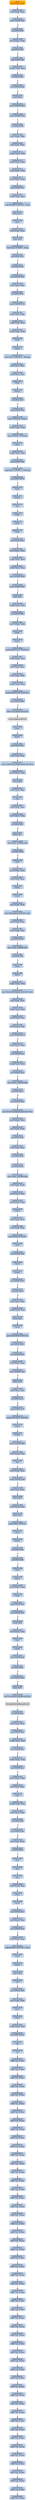 digraph G {
node[shape=rectangle,style=filled,fillcolor=lightsteelblue,color=lightsteelblue]
bgcolor="transparent"
a0x004124f0movl_ecx_ecx[label="start\nmovl %ecx, %ecx",fillcolor="orange",color="lightgrey"];
a0x004124f2movl_edx_edx[label="0x004124f2\nmovl %edx, %edx"];
a0x004124f4jecxz_0x004124f6[label="0x004124f4\njecxz 0x004124f6"];
a0x004124f6jp_0x004124f8[label="0x004124f6\njp 0x004124f8"];
a0x004124f8leal_ebp__ebp[label="0x004124f8\nleal (%ebp), %ebp"];
a0x004124fbjg_0x004124fd[label="0x004124fb\njg 0x004124fd"];
a0x004124fdjmp_0x004124ff[label="0x004124fd\njmp 0x004124ff"];
a0x004124ffxchgl_ebp_ebp[label="0x004124ff\nxchgl %ebp, %ebp"];
a0x00412501je_0x00412503[label="0x00412501\nje 0x00412503"];
a0x00412503jcxz_0x00412506[label="0x00412503\njcxz 0x00412506"];
a0x00412506pushl_ebp[label="0x00412506\npushl %ebp"];
a0x00412507jecxz_0x00412509[label="0x00412507\njecxz 0x00412509"];
a0x00412509jecxz_0x0041250b[label="0x00412509\njecxz 0x0041250b"];
a0x0041250bje_0x0041250d[label="0x0041250b\nje 0x0041250d"];
a0x0041250dmovl_esp_ebp[label="0x0041250d\nmovl %esp, %ebp"];
a0x0041250fmovl_eax_eax[label="0x0041250f\nmovl %eax, %eax"];
a0x00412511xchgl_ebp_ebp[label="0x00412511\nxchgl %ebp, %ebp"];
a0x00412513xchgl_edx_edx[label="0x00412513\nxchgl %edx, %edx"];
a0x00412515xchgl_edx_edx[label="0x00412515\nxchgl %edx, %edx"];
a0x00412517leal_ebp__ebp[label="0x00412517\nleal (%ebp), %ebp"];
a0x0041251ajmp_0x0041251c[label="0x0041251a\njmp 0x0041251c"];
a0x0041251cxchgl_esp_esp[label="0x0041251c\nxchgl %esp, %esp"];
a0x0041251esubl_0x200UINT32_esp[label="0x0041251e\nsubl $0x200<UINT32>, %esp"];
a0x00412524ffree_st1[label="0x00412524\nffree %st1"];
a0x00412526fnop_[label="0x00412526\nfnop "];
a0x00412528leal_esp__esp[label="0x00412528\nleal (%esp), %esp"];
a0x0041252bffree_st0[label="0x0041252b\nffree %st0"];
a0x0041252dsubl_0xcUINT8_esp[label="0x0041252d\nsubl $0xc<UINT8>, %esp"];
a0x00412530jp_0x00412532[label="0x00412530\njp 0x00412532"];
a0x00412532jg_0x00412534[label="0x00412532\njg 0x00412534"];
a0x00412534jmp_0x00412536[label="0x00412534\njmp 0x00412536"];
a0x00412536movl_eax_eax[label="0x00412536\nmovl %eax, %eax"];
a0x00412538jp_0x0041253a[label="0x00412538\njp 0x0041253a"];
a0x0041253ajecxz_0x0041253c[label="0x0041253a\njecxz 0x0041253c"];
a0x0041253cmovl_edx_edx[label="0x0041253c\nmovl %edx, %edx"];
a0x0041253exchgl_esp_esp[label="0x0041253e\nxchgl %esp, %esp"];
a0x00412540xchgl_ebp_ebp[label="0x00412540\nxchgl %ebp, %ebp"];
a0x00412542fwait_[label="0x00412542\nfwait "];
a0x00412543fninit_[label="0x00412543\nfninit "];
a0x00412545movl_0x1UINT32__8esp_[label="0x00412545\nmovl $0x1<UINT32>, -8(%esp)"];
a0x0041254dmovl_ecx_ecx[label="0x0041254d\nmovl %ecx, %ecx"];
a0x0041254fmovl_ecx_ecx[label="0x0041254f\nmovl %ecx, %ecx"];
a0x00412551fwait_[label="0x00412551\nfwait "];
a0x00412552fnclex_[label="0x00412552\nfnclex "];
a0x00412554je_0x00412556[label="0x00412554\nje 0x00412556"];
a0x00412556jmp_0x00412558[label="0x00412556\njmp 0x00412558"];
a0x00412558movq__8esp__mm0[label="0x00412558\nmovq -8(%esp), %mm0"];
a0x0041255dxchgl_ebp_ebp[label="0x0041255d\nxchgl %ebp, %ebp"];
a0x0041255fmovq_mm0__12esp_[label="0x0041255f\nmovq %mm0, -12(%esp)"];
a0x00412564fwait_[label="0x00412564\nfwait "];
a0x00412565xchgl_edx_edx[label="0x00412565\nxchgl %edx, %edx"];
a0x00412567jmp_0x00412569[label="0x00412567\njmp 0x00412569"];
a0x00412569cmpl_0x1UINT8__12esp_[label="0x00412569\ncmpl $0x1<UINT8>, -12(%esp)"];
a0x0041256ejne_0x00412570[label="0x0041256e\njne 0x00412570"];
a0x00412570fwait_[label="0x00412570\nfwait "];
a0x00412571fnclex_[label="0x00412571\nfnclex "];
a0x00412573nop_[label="0x00412573\nnop "];
a0x00412574fwait_[label="0x00412574\nfwait "];
a0x00412575fninit_[label="0x00412575\nfninit "];
a0x00412577fwait_[label="0x00412577\nfwait "];
a0x00412578jne_0x0041298c[label="0x00412578\njne 0x0041298c"];
a0x0041298cleal_ebp__ebp[label="0x0041298c\nleal (%ebp), %ebp"];
a0x0041298fxchgl_edx_edx[label="0x0041298f\nxchgl %edx, %edx"];
a0x00412991xchgl_esp_esp[label="0x00412991\nxchgl %esp, %esp"];
a0x00412993jecxz_0x00412995[label="0x00412993\njecxz 0x00412995"];
a0x00412995jecxz_0x00412997[label="0x00412995\njecxz 0x00412997"];
a0x00412997popl_edi[label="0x00412997\npopl %edi"];
a0x00412998xchgl_edx_edx[label="0x00412998\nxchgl %edx, %edx"];
a0x0041299ajne_0x0041299c[label="0x0041299a\njne 0x0041299c"];
a0x0041299cleal_ebp__ebp[label="0x0041299c\nleal (%ebp), %ebp"];
a0x0041299ffwait_[label="0x0041299f\nfwait "];
a0x004129a0fninit_[label="0x004129a0\nfninit "];
a0x004129a2pushl_0x411cc1UINT32[label="0x004129a2\npushl $0x411cc1<UINT32>"];
a0x004129a7xchgl_esp_esp[label="0x004129a7\nxchgl %esp, %esp"];
a0x004129a9movl_ecx_ecx[label="0x004129a9\nmovl %ecx, %ecx"];
a0x004129abmovl_edx_edx[label="0x004129ab\nmovl %edx, %edx"];
a0x004129adxchgl_esp_esp[label="0x004129ad\nxchgl %esp, %esp"];
a0x004129afpushl_0x40100cUINT32[label="0x004129af\npushl $0x40100c<UINT32>"];
a0x004129b4jne_0x004129b6[label="0x004129b4\njne 0x004129b6"];
a0x004129b6call_lstrcpyA_kernel32_dll[label="0x004129b6\ncall lstrcpyA@kernel32.dll"];
lstrcpyA_kernel32_dll[label="lstrcpyA@kernel32.dll",fillcolor="lightgrey",color="lightgrey"];
a0x004129bcfwait_[label="0x004129bc\nfwait "];
a0x004129bdfnclex_[label="0x004129bd\nfnclex "];
a0x004129bfjne_0x004129c1[label="0x004129bf\njne 0x004129c1"];
a0x004129c1movl_eax_eax[label="0x004129c1\nmovl %eax, %eax"];
a0x004129c3movl_LoadLibraryA_kernel32_dll_eax[label="0x004129c3\nmovl LoadLibraryA@kernel32.dll, %eax"];
a0x004129c8leal_ebp__ebp[label="0x004129c8\nleal (%ebp), %ebp"];
a0x004129cbffree_st0[label="0x004129cb\nffree %st0"];
a0x004129cdmovl_eax_eax[label="0x004129cd\nmovl %eax, %eax"];
a0x004129cfnop_[label="0x004129cf\nnop "];
a0x004129d0movl_ecx_ecx[label="0x004129d0\nmovl %ecx, %ecx"];
a0x004129d2leal_ebp__ebp[label="0x004129d2\nleal (%ebp), %ebp"];
a0x004129d5je_0x004129d7[label="0x004129d5\nje 0x004129d7"];
a0x004129d7ffree_st1[label="0x004129d7\nffree %st1"];
a0x004129d9movl_eax_0x00401000[label="0x004129d9\nmovl %eax, 0x00401000"];
a0x004129deje_0x004129e0[label="0x004129de\nje 0x004129e0"];
a0x004129e0fnop_[label="0x004129e0\nfnop "];
a0x004129e2leal_ebp__ebp[label="0x004129e2\nleal (%ebp), %ebp"];
a0x004129e5movl_ecx_ecx[label="0x004129e5\nmovl %ecx, %ecx"];
a0x004129e7fwait_[label="0x004129e7\nfwait "];
a0x004129e8fninit_[label="0x004129e8\nfninit "];
a0x004129eamovl_edx_edx[label="0x004129ea\nmovl %edx, %edx"];
a0x004129ecmovl_Sleep_kernel32_dll_eax[label="0x004129ec\nmovl Sleep@kernel32.dll, %eax"];
a0x004129f1movl_eax_eax[label="0x004129f1\nmovl %eax, %eax"];
a0x004129f3movl_edx_edx[label="0x004129f3\nmovl %edx, %edx"];
a0x004129f5jmp_0x004129f7[label="0x004129f5\njmp 0x004129f7"];
a0x004129f7movl_eax_0x00401004[label="0x004129f7\nmovl %eax, 0x00401004"];
a0x004129fcje_0x004129fe[label="0x004129fc\nje 0x004129fe"];
a0x004129fefwait_[label="0x004129fe\nfwait "];
a0x004129fffninit_[label="0x004129ff\nfninit "];
a0x00412a01xchgl_ebp_ebp[label="0x00412a01\nxchgl %ebp, %ebp"];
a0x00412a03movl_DeleteFileA_kernel32_dll_eax[label="0x00412a03\nmovl DeleteFileA@kernel32.dll, %eax"];
a0x00412a08movl_ecx_ecx[label="0x00412a08\nmovl %ecx, %ecx"];
a0x00412a0axchgl_esp_esp[label="0x00412a0a\nxchgl %esp, %esp"];
a0x00412a0cleal_esp__esp[label="0x00412a0c\nleal (%esp), %esp"];
a0x00412a0fleal_esp__esp[label="0x00412a0f\nleal (%esp), %esp"];
a0x00412a12jecxz_0x00412a14[label="0x00412a12\njecxz 0x00412a14"];
a0x00412a14leal_esp__esp[label="0x00412a14\nleal (%esp), %esp"];
a0x00412a17jne_0x00412a19[label="0x00412a17\njne 0x00412a19"];
a0x00412a19xchgl_edx_edx[label="0x00412a19\nxchgl %edx, %edx"];
a0x00412a1bjcxz_0x00412a1e[label="0x00412a1b\njcxz 0x00412a1e"];
a0x00412a1emovl_eax_0x00401008[label="0x00412a1e\nmovl %eax, 0x00401008"];
a0x00412a23jg_0x00412a25[label="0x00412a23\njg 0x00412a25"];
a0x00412a25jcxz_0x00412a28[label="0x00412a25\njcxz 0x00412a28"];
a0x00412a28movl_ExitThread_kernel32_dll_eax[label="0x00412a28\nmovl ExitThread@kernel32.dll, %eax"];
a0x00412a2dleal_ebp__ebp[label="0x00412a2d\nleal (%ebp), %ebp"];
a0x00412a30movl_edx_edx[label="0x00412a30\nmovl %edx, %edx"];
a0x00412a32jp_0x00412a34[label="0x00412a32\njp 0x00412a34"];
a0x00412a34movl_eax_eax[label="0x00412a34\nmovl %eax, %eax"];
a0x00412a36jp_0x00412a38[label="0x00412a36\njp 0x00412a38"];
a0x00412a38je_0x00412a3a[label="0x00412a38\nje 0x00412a3a"];
a0x00412a3amovl_eax_0x004014b8[label="0x00412a3a\nmovl %eax, 0x004014b8"];
a0x00412a3fmovl_edx_edx[label="0x00412a3f\nmovl %edx, %edx"];
a0x00412a41leal_eax__eax[label="0x00412a41\nleal (%eax), %eax"];
a0x00412a43leal_esp__esp[label="0x00412a43\nleal (%esp), %esp"];
a0x00412a46fwait_[label="0x00412a46\nfwait "];
a0x00412a47movl_ecx_ecx[label="0x00412a47\nmovl %ecx, %ecx"];
a0x00412a49movl_edx_edx[label="0x00412a49\nmovl %edx, %edx"];
a0x00412a4bpushl_0x40UINT8[label="0x00412a4b\npushl $0x40<UINT8>"];
a0x00412a4dfnop_[label="0x00412a4d\nfnop "];
a0x00412a4fjcxz_0x00412a52[label="0x00412a4f\njcxz 0x00412a52"];
a0x00412a52fwait_[label="0x00412a52\nfwait "];
a0x00412a53fnclex_[label="0x00412a53\nfnclex "];
a0x00412a55jne_0x00412a57[label="0x00412a55\njne 0x00412a57"];
a0x00412a57je_0x00412a59[label="0x00412a57\nje 0x00412a59"];
a0x00412a59movl_eax_eax[label="0x00412a59\nmovl %eax, %eax"];
a0x00412a5bxchgl_esp_esp[label="0x00412a5b\nxchgl %esp, %esp"];
a0x00412a5dffree_st0[label="0x00412a5d\nffree %st0"];
a0x00412a5ffwait_[label="0x00412a5f\nfwait "];
a0x00412a60pushl_0x3000UINT32[label="0x00412a60\npushl $0x3000<UINT32>"];
a0x00412a65jne_0x00412a67[label="0x00412a65\njne 0x00412a67"];
a0x00412a67jmp_0x00412a69[label="0x00412a67\njmp 0x00412a69"];
a0x00412a69leal_esp__esp[label="0x00412a69\nleal (%esp), %esp"];
a0x00412a6cjecxz_0x00412a6e[label="0x00412a6c\njecxz 0x00412a6e"];
a0x00412a6effree_st0[label="0x00412a6e\nffree %st0"];
a0x00412a70movl_ecx_ecx[label="0x00412a70\nmovl %ecx, %ecx"];
a0x00412a72jp_0x00412a74[label="0x00412a72\njp 0x00412a74"];
a0x00412a74jmp_0x00412a76[label="0x00412a74\njmp 0x00412a76"];
a0x00412a76pushl_0x1281fUINT32[label="0x00412a76\npushl $0x1281f<UINT32>"];
a0x00412a7bfwait_[label="0x00412a7b\nfwait "];
a0x00412a7cfnclex_[label="0x00412a7c\nfnclex "];
a0x00412a7ejecxz_0x00412a80[label="0x00412a7e\njecxz 0x00412a80"];
a0x00412a80leal_esp__esp[label="0x00412a80\nleal (%esp), %esp"];
a0x00412a83nop_[label="0x00412a83\nnop "];
a0x00412a84leal_esp__esp[label="0x00412a84\nleal (%esp), %esp"];
a0x00412a87jecxz_0x00412a89[label="0x00412a87\njecxz 0x00412a89"];
a0x00412a89movl_ecx_ecx[label="0x00412a89\nmovl %ecx, %ecx"];
a0x00412a8bffree_st0[label="0x00412a8b\nffree %st0"];
a0x00412a8dleal_eax__eax[label="0x00412a8d\nleal (%eax), %eax"];
a0x00412a8fffree_st1[label="0x00412a8f\nffree %st1"];
a0x00412a91pushl_0x0UINT8[label="0x00412a91\npushl $0x0<UINT8>"];
a0x00412a93fwait_[label="0x00412a93\nfwait "];
a0x00412a94fnclex_[label="0x00412a94\nfnclex "];
a0x00412a96je_0x00412a98[label="0x00412a96\nje 0x00412a98"];
a0x00412a98jp_0x00412a9a[label="0x00412a98\njp 0x00412a9a"];
a0x00412a9afwait_[label="0x00412a9a\nfwait "];
a0x00412a9bfninit_[label="0x00412a9b\nfninit "];
a0x00412a9dleal_ebp__ebp[label="0x00412a9d\nleal (%ebp), %ebp"];
a0x00412aa0fwait_[label="0x00412aa0\nfwait "];
a0x00412aa1jmp_0x00412aa3[label="0x00412aa1\njmp 0x00412aa3"];
a0x00412aa3jcxz_0x00412aa6[label="0x00412aa3\njcxz 0x00412aa6"];
a0x00412aa6pushl_esi[label="0x00412aa6\npushl %esi"];
a0x00412aa7leal_eax__eax[label="0x00412aa7\nleal (%eax), %eax"];
a0x00412aa9fwait_[label="0x00412aa9\nfwait "];
a0x00412aaafninit_[label="0x00412aaa\nfninit "];
a0x00412aacjcxz_0x00412aaf[label="0x00412aac\njcxz 0x00412aaf"];
a0x00412aafjp_0x00412ab1[label="0x00412aaf\njp 0x00412ab1"];
a0x00412ab1jcxz_0x00412ab4[label="0x00412ab1\njcxz 0x00412ab4"];
a0x00412ab4ffree_st0[label="0x00412ab4\nffree %st0"];
a0x00412ab6call_VirtualAllocEx_kernel32_dll[label="0x00412ab6\ncall VirtualAllocEx@kernel32.dll"];
VirtualAllocEx_kernel32_dll[label="VirtualAllocEx@kernel32.dll",fillcolor="lightgrey",color="lightgrey"];
a0x00412abcje_0x00412abe[label="0x00412abc\nje 0x00412abe"];
a0x00412abemovl_ecx_ecx[label="0x00412abe\nmovl %ecx, %ecx"];
a0x00412ac0jmp_0x00412ac2[label="0x00412ac0\njmp 0x00412ac2"];
a0x00412ac2xchgl_ebp_ebp[label="0x00412ac2\nxchgl %ebp, %ebp"];
a0x00412ac4jcxz_0x00412ac7[label="0x00412ac4\njcxz 0x00412ac7"];
a0x00412ac7xchgl_ebp_ebp[label="0x00412ac7\nxchgl %ebp, %ebp"];
a0x00412ac9jcxz_0x00412acc[label="0x00412ac9\njcxz 0x00412acc"];
a0x00412accleal_ebp__ebp[label="0x00412acc\nleal (%ebp), %ebp"];
a0x00412acftestl_eax_eax[label="0x00412acf\ntestl %eax, %eax"];
a0x00412ad1fwait_[label="0x00412ad1\nfwait "];
a0x00412ad2xchgl_ebp_ebp[label="0x00412ad2\nxchgl %ebp, %ebp"];
a0x00412ad4movl_eax_eax[label="0x00412ad4\nmovl %eax, %eax"];
a0x00412ad6je_0x00412ad8[label="0x00412ad6\nje 0x00412ad8"];
a0x00412ad8jne_0x00412ada[label="0x00412ad8\njne 0x00412ada"];
a0x00412adamovl_eax_eax[label="0x00412ada\nmovl %eax, %eax"];
a0x00412adcje_0x00412b07[label="0x00412adc\nje 0x00412b07"];
a0x00412b07fnop_[label="0x00412b07\nfnop "];
a0x00412b09nop_[label="0x00412b09\nnop "];
a0x00412b0anop_[label="0x00412b0a\nnop "];
a0x00412b0bleal_esp__esp[label="0x00412b0b\nleal (%esp), %esp"];
a0x00412b0efwait_[label="0x00412b0e\nfwait "];
a0x00412b0ffninit_[label="0x00412b0f\nfninit "];
a0x00412b11jmp_0x00412b13[label="0x00412b11\njmp 0x00412b13"];
a0x00412b13leal_eax__eax[label="0x00412b13\nleal (%eax), %eax"];
a0x00412b15jcxz_0x00412b18[label="0x00412b15\njcxz 0x00412b18"];
a0x00412b18leal_esp__esp[label="0x00412b18\nleal (%esp), %esp"];
a0x00412b1baddl_0x200UINT32_esp[label="0x00412b1b\naddl $0x200<UINT32>, %esp"];
a0x00412b21fwait_[label="0x00412b21\nfwait "];
a0x00412b22fnclex_[label="0x00412b22\nfnclex "];
a0x00412b24popl_ebp[label="0x00412b24\npopl %ebp"];
a0x00412b25nop_[label="0x00412b25\nnop "];
a0x00412b26jcxz_0x00412b29[label="0x00412b26\njcxz 0x00412b29"];
a0x00412b29movl_edx_edx[label="0x00412b29\nmovl %edx, %edx"];
a0x00412b2bfwait_[label="0x00412b2b\nfwait "];
a0x00412b2cfninit_[label="0x00412b2c\nfninit "];
a0x00412b2exchgl_esp_esp[label="0x00412b2e\nxchgl %esp, %esp"];
a0x00412b30jmp_0x00412b32[label="0x00412b30\njmp 0x00412b32"];
a0x00412b32nop_[label="0x00412b32\nnop "];
a0x00412b33ret[label="0x00412b33\nret"];
a0x00000000addb_al_eax_[label="0x00000000\naddb %al, (%eax)"];
a0x00000002addb_al_eax_[label="0x00000002\naddb %al, (%eax)"];
a0x00000004addb_al_eax_[label="0x00000004\naddb %al, (%eax)"];
a0x00000006addb_al_eax_[label="0x00000006\naddb %al, (%eax)"];
a0x00000008addb_al_eax_[label="0x00000008\naddb %al, (%eax)"];
a0x0000000aaddb_al_eax_[label="0x0000000a\naddb %al, (%eax)"];
a0x0000000caddb_al_eax_[label="0x0000000c\naddb %al, (%eax)"];
a0x0000000eaddb_al_eax_[label="0x0000000e\naddb %al, (%eax)"];
a0x00000010addb_al_eax_[label="0x00000010\naddb %al, (%eax)"];
a0x00000012addb_al_eax_[label="0x00000012\naddb %al, (%eax)"];
a0x00000014addb_al_eax_[label="0x00000014\naddb %al, (%eax)"];
a0x00000016addb_al_eax_[label="0x00000016\naddb %al, (%eax)"];
a0x00000018addb_al_eax_[label="0x00000018\naddb %al, (%eax)"];
a0x0000001aaddb_al_eax_[label="0x0000001a\naddb %al, (%eax)"];
a0x0000001caddb_al_eax_[label="0x0000001c\naddb %al, (%eax)"];
a0x0000001eaddb_al_eax_[label="0x0000001e\naddb %al, (%eax)"];
a0x00000020addb_al_eax_[label="0x00000020\naddb %al, (%eax)"];
a0x00000022addb_al_eax_[label="0x00000022\naddb %al, (%eax)"];
a0x00000024addb_al_eax_[label="0x00000024\naddb %al, (%eax)"];
a0x00000026addb_al_eax_[label="0x00000026\naddb %al, (%eax)"];
a0x00000028addb_al_eax_[label="0x00000028\naddb %al, (%eax)"];
a0x0000002aaddb_al_eax_[label="0x0000002a\naddb %al, (%eax)"];
a0x0000002caddb_al_eax_[label="0x0000002c\naddb %al, (%eax)"];
a0x0000002eaddb_al_eax_[label="0x0000002e\naddb %al, (%eax)"];
a0x00000030addb_al_eax_[label="0x00000030\naddb %al, (%eax)"];
a0x00000032addb_al_eax_[label="0x00000032\naddb %al, (%eax)"];
a0x00000034addb_al_eax_[label="0x00000034\naddb %al, (%eax)"];
a0x00000036addb_al_eax_[label="0x00000036\naddb %al, (%eax)"];
a0x00000038addb_al_eax_[label="0x00000038\naddb %al, (%eax)"];
a0x0000003aaddb_al_eax_[label="0x0000003a\naddb %al, (%eax)"];
a0x0000003caddb_al_eax_[label="0x0000003c\naddb %al, (%eax)"];
a0x0000003eaddb_al_eax_[label="0x0000003e\naddb %al, (%eax)"];
a0x00000040addb_al_eax_[label="0x00000040\naddb %al, (%eax)"];
a0x00000042addb_al_eax_[label="0x00000042\naddb %al, (%eax)"];
a0x00000044addb_al_eax_[label="0x00000044\naddb %al, (%eax)"];
a0x00000046addb_al_eax_[label="0x00000046\naddb %al, (%eax)"];
a0x00000048addb_al_eax_[label="0x00000048\naddb %al, (%eax)"];
a0x0000004aaddb_al_eax_[label="0x0000004a\naddb %al, (%eax)"];
a0x0000004caddb_al_eax_[label="0x0000004c\naddb %al, (%eax)"];
a0x0000004eaddb_al_eax_[label="0x0000004e\naddb %al, (%eax)"];
a0x00000050addb_al_eax_[label="0x00000050\naddb %al, (%eax)"];
a0x00000052addb_al_eax_[label="0x00000052\naddb %al, (%eax)"];
a0x00000054addb_al_eax_[label="0x00000054\naddb %al, (%eax)"];
a0x00000056addb_al_eax_[label="0x00000056\naddb %al, (%eax)"];
a0x00000058addb_al_eax_[label="0x00000058\naddb %al, (%eax)"];
a0x0000005aaddb_al_eax_[label="0x0000005a\naddb %al, (%eax)"];
a0x0000005caddb_al_eax_[label="0x0000005c\naddb %al, (%eax)"];
a0x0000005eaddb_al_eax_[label="0x0000005e\naddb %al, (%eax)"];
a0x00000060addb_al_eax_[label="0x00000060\naddb %al, (%eax)"];
a0x00000062addb_al_eax_[label="0x00000062\naddb %al, (%eax)"];
a0x00000064addb_al_eax_[label="0x00000064\naddb %al, (%eax)"];
a0x00000066addb_al_eax_[label="0x00000066\naddb %al, (%eax)"];
a0x004124f0movl_ecx_ecx -> a0x004124f2movl_edx_edx [color="#000000"];
a0x004124f2movl_edx_edx -> a0x004124f4jecxz_0x004124f6 [color="#000000"];
a0x004124f4jecxz_0x004124f6 -> a0x004124f6jp_0x004124f8 [color="#000000",label="T"];
a0x004124f6jp_0x004124f8 -> a0x004124f8leal_ebp__ebp [color="#000000",label="T"];
a0x004124f8leal_ebp__ebp -> a0x004124fbjg_0x004124fd [color="#000000"];
a0x004124fbjg_0x004124fd -> a0x004124fdjmp_0x004124ff [color="#000000",label="F"];
a0x004124fdjmp_0x004124ff -> a0x004124ffxchgl_ebp_ebp [color="#000000"];
a0x004124ffxchgl_ebp_ebp -> a0x00412501je_0x00412503 [color="#000000"];
a0x00412501je_0x00412503 -> a0x00412503jcxz_0x00412506 [color="#000000",label="T"];
a0x00412503jcxz_0x00412506 -> a0x00412506pushl_ebp [color="#000000",label="T"];
a0x00412506pushl_ebp -> a0x00412507jecxz_0x00412509 [color="#000000"];
a0x00412507jecxz_0x00412509 -> a0x00412509jecxz_0x0041250b [color="#000000",label="T"];
a0x00412509jecxz_0x0041250b -> a0x0041250bje_0x0041250d [color="#000000",label="T"];
a0x0041250bje_0x0041250d -> a0x0041250dmovl_esp_ebp [color="#000000",label="T"];
a0x0041250dmovl_esp_ebp -> a0x0041250fmovl_eax_eax [color="#000000"];
a0x0041250fmovl_eax_eax -> a0x00412511xchgl_ebp_ebp [color="#000000"];
a0x00412511xchgl_ebp_ebp -> a0x00412513xchgl_edx_edx [color="#000000"];
a0x00412513xchgl_edx_edx -> a0x00412515xchgl_edx_edx [color="#000000"];
a0x00412515xchgl_edx_edx -> a0x00412517leal_ebp__ebp [color="#000000"];
a0x00412517leal_ebp__ebp -> a0x0041251ajmp_0x0041251c [color="#000000"];
a0x0041251ajmp_0x0041251c -> a0x0041251cxchgl_esp_esp [color="#000000"];
a0x0041251cxchgl_esp_esp -> a0x0041251esubl_0x200UINT32_esp [color="#000000"];
a0x0041251esubl_0x200UINT32_esp -> a0x00412524ffree_st1 [color="#000000"];
a0x00412524ffree_st1 -> a0x00412526fnop_ [color="#000000"];
a0x00412526fnop_ -> a0x00412528leal_esp__esp [color="#000000"];
a0x00412528leal_esp__esp -> a0x0041252bffree_st0 [color="#000000"];
a0x0041252bffree_st0 -> a0x0041252dsubl_0xcUINT8_esp [color="#000000"];
a0x0041252dsubl_0xcUINT8_esp -> a0x00412530jp_0x00412532 [color="#000000"];
a0x00412530jp_0x00412532 -> a0x00412532jg_0x00412534 [color="#000000",label="F"];
a0x00412532jg_0x00412534 -> a0x00412534jmp_0x00412536 [color="#000000",label="T"];
a0x00412534jmp_0x00412536 -> a0x00412536movl_eax_eax [color="#000000"];
a0x00412536movl_eax_eax -> a0x00412538jp_0x0041253a [color="#000000"];
a0x00412538jp_0x0041253a -> a0x0041253ajecxz_0x0041253c [color="#000000",label="F"];
a0x0041253ajecxz_0x0041253c -> a0x0041253cmovl_edx_edx [color="#000000",label="T"];
a0x0041253cmovl_edx_edx -> a0x0041253exchgl_esp_esp [color="#000000"];
a0x0041253exchgl_esp_esp -> a0x00412540xchgl_ebp_ebp [color="#000000"];
a0x00412540xchgl_ebp_ebp -> a0x00412542fwait_ [color="#000000"];
a0x00412542fwait_ -> a0x00412543fninit_ [color="#000000"];
a0x00412543fninit_ -> a0x00412545movl_0x1UINT32__8esp_ [color="#000000"];
a0x00412545movl_0x1UINT32__8esp_ -> a0x0041254dmovl_ecx_ecx [color="#000000"];
a0x0041254dmovl_ecx_ecx -> a0x0041254fmovl_ecx_ecx [color="#000000"];
a0x0041254fmovl_ecx_ecx -> a0x00412551fwait_ [color="#000000"];
a0x00412551fwait_ -> a0x00412552fnclex_ [color="#000000"];
a0x00412552fnclex_ -> a0x00412554je_0x00412556 [color="#000000"];
a0x00412554je_0x00412556 -> a0x00412556jmp_0x00412558 [color="#000000",label="F"];
a0x00412556jmp_0x00412558 -> a0x00412558movq__8esp__mm0 [color="#000000"];
a0x00412558movq__8esp__mm0 -> a0x0041255dxchgl_ebp_ebp [color="#000000"];
a0x0041255dxchgl_ebp_ebp -> a0x0041255fmovq_mm0__12esp_ [color="#000000"];
a0x0041255fmovq_mm0__12esp_ -> a0x00412564fwait_ [color="#000000"];
a0x00412564fwait_ -> a0x00412565xchgl_edx_edx [color="#000000"];
a0x00412565xchgl_edx_edx -> a0x00412567jmp_0x00412569 [color="#000000"];
a0x00412567jmp_0x00412569 -> a0x00412569cmpl_0x1UINT8__12esp_ [color="#000000"];
a0x00412569cmpl_0x1UINT8__12esp_ -> a0x0041256ejne_0x00412570 [color="#000000"];
a0x0041256ejne_0x00412570 -> a0x00412570fwait_ [color="#000000",label="T"];
a0x00412570fwait_ -> a0x00412571fnclex_ [color="#000000"];
a0x00412571fnclex_ -> a0x00412573nop_ [color="#000000"];
a0x00412573nop_ -> a0x00412574fwait_ [color="#000000"];
a0x00412574fwait_ -> a0x00412575fninit_ [color="#000000"];
a0x00412575fninit_ -> a0x00412577fwait_ [color="#000000"];
a0x00412577fwait_ -> a0x00412578jne_0x0041298c [color="#000000"];
a0x00412578jne_0x0041298c -> a0x0041298cleal_ebp__ebp [color="#000000",label="T"];
a0x0041298cleal_ebp__ebp -> a0x0041298fxchgl_edx_edx [color="#000000"];
a0x0041298fxchgl_edx_edx -> a0x00412991xchgl_esp_esp [color="#000000"];
a0x00412991xchgl_esp_esp -> a0x00412993jecxz_0x00412995 [color="#000000"];
a0x00412993jecxz_0x00412995 -> a0x00412995jecxz_0x00412997 [color="#000000",label="T"];
a0x00412995jecxz_0x00412997 -> a0x00412997popl_edi [color="#000000",label="T"];
a0x00412997popl_edi -> a0x00412998xchgl_edx_edx [color="#000000"];
a0x00412998xchgl_edx_edx -> a0x0041299ajne_0x0041299c [color="#000000"];
a0x0041299ajne_0x0041299c -> a0x0041299cleal_ebp__ebp [color="#000000",label="T"];
a0x0041299cleal_ebp__ebp -> a0x0041299ffwait_ [color="#000000"];
a0x0041299ffwait_ -> a0x004129a0fninit_ [color="#000000"];
a0x004129a0fninit_ -> a0x004129a2pushl_0x411cc1UINT32 [color="#000000"];
a0x004129a2pushl_0x411cc1UINT32 -> a0x004129a7xchgl_esp_esp [color="#000000"];
a0x004129a7xchgl_esp_esp -> a0x004129a9movl_ecx_ecx [color="#000000"];
a0x004129a9movl_ecx_ecx -> a0x004129abmovl_edx_edx [color="#000000"];
a0x004129abmovl_edx_edx -> a0x004129adxchgl_esp_esp [color="#000000"];
a0x004129adxchgl_esp_esp -> a0x004129afpushl_0x40100cUINT32 [color="#000000"];
a0x004129afpushl_0x40100cUINT32 -> a0x004129b4jne_0x004129b6 [color="#000000"];
a0x004129b4jne_0x004129b6 -> a0x004129b6call_lstrcpyA_kernel32_dll [color="#000000",label="T"];
a0x004129b6call_lstrcpyA_kernel32_dll -> lstrcpyA_kernel32_dll [color="#000000"];
lstrcpyA_kernel32_dll -> a0x004129bcfwait_ [color="#000000"];
a0x004129bcfwait_ -> a0x004129bdfnclex_ [color="#000000"];
a0x004129bdfnclex_ -> a0x004129bfjne_0x004129c1 [color="#000000"];
a0x004129bfjne_0x004129c1 -> a0x004129c1movl_eax_eax [color="#000000",label="T"];
a0x004129c1movl_eax_eax -> a0x004129c3movl_LoadLibraryA_kernel32_dll_eax [color="#000000"];
a0x004129c3movl_LoadLibraryA_kernel32_dll_eax -> a0x004129c8leal_ebp__ebp [color="#000000"];
a0x004129c8leal_ebp__ebp -> a0x004129cbffree_st0 [color="#000000"];
a0x004129cbffree_st0 -> a0x004129cdmovl_eax_eax [color="#000000"];
a0x004129cdmovl_eax_eax -> a0x004129cfnop_ [color="#000000"];
a0x004129cfnop_ -> a0x004129d0movl_ecx_ecx [color="#000000"];
a0x004129d0movl_ecx_ecx -> a0x004129d2leal_ebp__ebp [color="#000000"];
a0x004129d2leal_ebp__ebp -> a0x004129d5je_0x004129d7 [color="#000000"];
a0x004129d5je_0x004129d7 -> a0x004129d7ffree_st1 [color="#000000",label="F"];
a0x004129d7ffree_st1 -> a0x004129d9movl_eax_0x00401000 [color="#000000"];
a0x004129d9movl_eax_0x00401000 -> a0x004129deje_0x004129e0 [color="#000000"];
a0x004129deje_0x004129e0 -> a0x004129e0fnop_ [color="#000000",label="F"];
a0x004129e0fnop_ -> a0x004129e2leal_ebp__ebp [color="#000000"];
a0x004129e2leal_ebp__ebp -> a0x004129e5movl_ecx_ecx [color="#000000"];
a0x004129e5movl_ecx_ecx -> a0x004129e7fwait_ [color="#000000"];
a0x004129e7fwait_ -> a0x004129e8fninit_ [color="#000000"];
a0x004129e8fninit_ -> a0x004129eamovl_edx_edx [color="#000000"];
a0x004129eamovl_edx_edx -> a0x004129ecmovl_Sleep_kernel32_dll_eax [color="#000000"];
a0x004129ecmovl_Sleep_kernel32_dll_eax -> a0x004129f1movl_eax_eax [color="#000000"];
a0x004129f1movl_eax_eax -> a0x004129f3movl_edx_edx [color="#000000"];
a0x004129f3movl_edx_edx -> a0x004129f5jmp_0x004129f7 [color="#000000"];
a0x004129f5jmp_0x004129f7 -> a0x004129f7movl_eax_0x00401004 [color="#000000"];
a0x004129f7movl_eax_0x00401004 -> a0x004129fcje_0x004129fe [color="#000000"];
a0x004129fcje_0x004129fe -> a0x004129fefwait_ [color="#000000",label="F"];
a0x004129fefwait_ -> a0x004129fffninit_ [color="#000000"];
a0x004129fffninit_ -> a0x00412a01xchgl_ebp_ebp [color="#000000"];
a0x00412a01xchgl_ebp_ebp -> a0x00412a03movl_DeleteFileA_kernel32_dll_eax [color="#000000"];
a0x00412a03movl_DeleteFileA_kernel32_dll_eax -> a0x00412a08movl_ecx_ecx [color="#000000"];
a0x00412a08movl_ecx_ecx -> a0x00412a0axchgl_esp_esp [color="#000000"];
a0x00412a0axchgl_esp_esp -> a0x00412a0cleal_esp__esp [color="#000000"];
a0x00412a0cleal_esp__esp -> a0x00412a0fleal_esp__esp [color="#000000"];
a0x00412a0fleal_esp__esp -> a0x00412a12jecxz_0x00412a14 [color="#000000"];
a0x00412a12jecxz_0x00412a14 -> a0x00412a14leal_esp__esp [color="#000000",label="T"];
a0x00412a14leal_esp__esp -> a0x00412a17jne_0x00412a19 [color="#000000"];
a0x00412a17jne_0x00412a19 -> a0x00412a19xchgl_edx_edx [color="#000000",label="T"];
a0x00412a19xchgl_edx_edx -> a0x00412a1bjcxz_0x00412a1e [color="#000000"];
a0x00412a1bjcxz_0x00412a1e -> a0x00412a1emovl_eax_0x00401008 [color="#000000",label="F"];
a0x00412a1emovl_eax_0x00401008 -> a0x00412a23jg_0x00412a25 [color="#000000"];
a0x00412a23jg_0x00412a25 -> a0x00412a25jcxz_0x00412a28 [color="#000000",label="F"];
a0x00412a25jcxz_0x00412a28 -> a0x00412a28movl_ExitThread_kernel32_dll_eax [color="#000000",label="F"];
a0x00412a28movl_ExitThread_kernel32_dll_eax -> a0x00412a2dleal_ebp__ebp [color="#000000"];
a0x00412a2dleal_ebp__ebp -> a0x00412a30movl_edx_edx [color="#000000"];
a0x00412a30movl_edx_edx -> a0x00412a32jp_0x00412a34 [color="#000000"];
a0x00412a32jp_0x00412a34 -> a0x00412a34movl_eax_eax [color="#000000",label="T"];
a0x00412a34movl_eax_eax -> a0x00412a36jp_0x00412a38 [color="#000000"];
a0x00412a36jp_0x00412a38 -> a0x00412a38je_0x00412a3a [color="#000000",label="T"];
a0x00412a38je_0x00412a3a -> a0x00412a3amovl_eax_0x004014b8 [color="#000000",label="F"];
a0x00412a3amovl_eax_0x004014b8 -> a0x00412a3fmovl_edx_edx [color="#000000"];
a0x00412a3fmovl_edx_edx -> a0x00412a41leal_eax__eax [color="#000000"];
a0x00412a41leal_eax__eax -> a0x00412a43leal_esp__esp [color="#000000"];
a0x00412a43leal_esp__esp -> a0x00412a46fwait_ [color="#000000"];
a0x00412a46fwait_ -> a0x00412a47movl_ecx_ecx [color="#000000"];
a0x00412a47movl_ecx_ecx -> a0x00412a49movl_edx_edx [color="#000000"];
a0x00412a49movl_edx_edx -> a0x00412a4bpushl_0x40UINT8 [color="#000000"];
a0x00412a4bpushl_0x40UINT8 -> a0x00412a4dfnop_ [color="#000000"];
a0x00412a4dfnop_ -> a0x00412a4fjcxz_0x00412a52 [color="#000000"];
a0x00412a4fjcxz_0x00412a52 -> a0x00412a52fwait_ [color="#000000",label="F"];
a0x00412a52fwait_ -> a0x00412a53fnclex_ [color="#000000"];
a0x00412a53fnclex_ -> a0x00412a55jne_0x00412a57 [color="#000000"];
a0x00412a55jne_0x00412a57 -> a0x00412a57je_0x00412a59 [color="#000000",label="T"];
a0x00412a57je_0x00412a59 -> a0x00412a59movl_eax_eax [color="#000000",label="F"];
a0x00412a59movl_eax_eax -> a0x00412a5bxchgl_esp_esp [color="#000000"];
a0x00412a5bxchgl_esp_esp -> a0x00412a5dffree_st0 [color="#000000"];
a0x00412a5dffree_st0 -> a0x00412a5ffwait_ [color="#000000"];
a0x00412a5ffwait_ -> a0x00412a60pushl_0x3000UINT32 [color="#000000"];
a0x00412a60pushl_0x3000UINT32 -> a0x00412a65jne_0x00412a67 [color="#000000"];
a0x00412a65jne_0x00412a67 -> a0x00412a67jmp_0x00412a69 [color="#000000",label="T"];
a0x00412a67jmp_0x00412a69 -> a0x00412a69leal_esp__esp [color="#000000"];
a0x00412a69leal_esp__esp -> a0x00412a6cjecxz_0x00412a6e [color="#000000"];
a0x00412a6cjecxz_0x00412a6e -> a0x00412a6effree_st0 [color="#000000",label="T"];
a0x00412a6effree_st0 -> a0x00412a70movl_ecx_ecx [color="#000000"];
a0x00412a70movl_ecx_ecx -> a0x00412a72jp_0x00412a74 [color="#000000"];
a0x00412a72jp_0x00412a74 -> a0x00412a74jmp_0x00412a76 [color="#000000",label="T"];
a0x00412a74jmp_0x00412a76 -> a0x00412a76pushl_0x1281fUINT32 [color="#000000"];
a0x00412a76pushl_0x1281fUINT32 -> a0x00412a7bfwait_ [color="#000000"];
a0x00412a7bfwait_ -> a0x00412a7cfnclex_ [color="#000000"];
a0x00412a7cfnclex_ -> a0x00412a7ejecxz_0x00412a80 [color="#000000"];
a0x00412a7ejecxz_0x00412a80 -> a0x00412a80leal_esp__esp [color="#000000",label="T"];
a0x00412a80leal_esp__esp -> a0x00412a83nop_ [color="#000000"];
a0x00412a83nop_ -> a0x00412a84leal_esp__esp [color="#000000"];
a0x00412a84leal_esp__esp -> a0x00412a87jecxz_0x00412a89 [color="#000000"];
a0x00412a87jecxz_0x00412a89 -> a0x00412a89movl_ecx_ecx [color="#000000",label="T"];
a0x00412a89movl_ecx_ecx -> a0x00412a8bffree_st0 [color="#000000"];
a0x00412a8bffree_st0 -> a0x00412a8dleal_eax__eax [color="#000000"];
a0x00412a8dleal_eax__eax -> a0x00412a8fffree_st1 [color="#000000"];
a0x00412a8fffree_st1 -> a0x00412a91pushl_0x0UINT8 [color="#000000"];
a0x00412a91pushl_0x0UINT8 -> a0x00412a93fwait_ [color="#000000"];
a0x00412a93fwait_ -> a0x00412a94fnclex_ [color="#000000"];
a0x00412a94fnclex_ -> a0x00412a96je_0x00412a98 [color="#000000"];
a0x00412a96je_0x00412a98 -> a0x00412a98jp_0x00412a9a [color="#000000",label="F"];
a0x00412a98jp_0x00412a9a -> a0x00412a9afwait_ [color="#000000",label="T"];
a0x00412a9afwait_ -> a0x00412a9bfninit_ [color="#000000"];
a0x00412a9bfninit_ -> a0x00412a9dleal_ebp__ebp [color="#000000"];
a0x00412a9dleal_ebp__ebp -> a0x00412aa0fwait_ [color="#000000"];
a0x00412aa0fwait_ -> a0x00412aa1jmp_0x00412aa3 [color="#000000"];
a0x00412aa1jmp_0x00412aa3 -> a0x00412aa3jcxz_0x00412aa6 [color="#000000"];
a0x00412aa3jcxz_0x00412aa6 -> a0x00412aa6pushl_esi [color="#000000",label="F"];
a0x00412aa6pushl_esi -> a0x00412aa7leal_eax__eax [color="#000000"];
a0x00412aa7leal_eax__eax -> a0x00412aa9fwait_ [color="#000000"];
a0x00412aa9fwait_ -> a0x00412aaafninit_ [color="#000000"];
a0x00412aaafninit_ -> a0x00412aacjcxz_0x00412aaf [color="#000000"];
a0x00412aacjcxz_0x00412aaf -> a0x00412aafjp_0x00412ab1 [color="#000000",label="F"];
a0x00412aafjp_0x00412ab1 -> a0x00412ab1jcxz_0x00412ab4 [color="#000000",label="T"];
a0x00412ab1jcxz_0x00412ab4 -> a0x00412ab4ffree_st0 [color="#000000",label="F"];
a0x00412ab4ffree_st0 -> a0x00412ab6call_VirtualAllocEx_kernel32_dll [color="#000000"];
a0x00412ab6call_VirtualAllocEx_kernel32_dll -> VirtualAllocEx_kernel32_dll [color="#000000"];
VirtualAllocEx_kernel32_dll -> a0x00412abcje_0x00412abe [color="#000000"];
a0x00412abcje_0x00412abe -> a0x00412abemovl_ecx_ecx [color="#000000",label="F"];
a0x00412abemovl_ecx_ecx -> a0x00412ac0jmp_0x00412ac2 [color="#000000"];
a0x00412ac0jmp_0x00412ac2 -> a0x00412ac2xchgl_ebp_ebp [color="#000000"];
a0x00412ac2xchgl_ebp_ebp -> a0x00412ac4jcxz_0x00412ac7 [color="#000000"];
a0x00412ac4jcxz_0x00412ac7 -> a0x00412ac7xchgl_ebp_ebp [color="#000000",label="F"];
a0x00412ac7xchgl_ebp_ebp -> a0x00412ac9jcxz_0x00412acc [color="#000000"];
a0x00412ac9jcxz_0x00412acc -> a0x00412accleal_ebp__ebp [color="#000000",label="F"];
a0x00412accleal_ebp__ebp -> a0x00412acftestl_eax_eax [color="#000000"];
a0x00412acftestl_eax_eax -> a0x00412ad1fwait_ [color="#000000"];
a0x00412ad1fwait_ -> a0x00412ad2xchgl_ebp_ebp [color="#000000"];
a0x00412ad2xchgl_ebp_ebp -> a0x00412ad4movl_eax_eax [color="#000000"];
a0x00412ad4movl_eax_eax -> a0x00412ad6je_0x00412ad8 [color="#000000"];
a0x00412ad6je_0x00412ad8 -> a0x00412ad8jne_0x00412ada [color="#000000",label="T"];
a0x00412ad8jne_0x00412ada -> a0x00412adamovl_eax_eax [color="#000000",label="F"];
a0x00412adamovl_eax_eax -> a0x00412adcje_0x00412b07 [color="#000000"];
a0x00412adcje_0x00412b07 -> a0x00412b07fnop_ [color="#000000",label="T"];
a0x00412b07fnop_ -> a0x00412b09nop_ [color="#000000"];
a0x00412b09nop_ -> a0x00412b0anop_ [color="#000000"];
a0x00412b0anop_ -> a0x00412b0bleal_esp__esp [color="#000000"];
a0x00412b0bleal_esp__esp -> a0x00412b0efwait_ [color="#000000"];
a0x00412b0efwait_ -> a0x00412b0ffninit_ [color="#000000"];
a0x00412b0ffninit_ -> a0x00412b11jmp_0x00412b13 [color="#000000"];
a0x00412b11jmp_0x00412b13 -> a0x00412b13leal_eax__eax [color="#000000"];
a0x00412b13leal_eax__eax -> a0x00412b15jcxz_0x00412b18 [color="#000000"];
a0x00412b15jcxz_0x00412b18 -> a0x00412b18leal_esp__esp [color="#000000",label="T"];
a0x00412b18leal_esp__esp -> a0x00412b1baddl_0x200UINT32_esp [color="#000000"];
a0x00412b1baddl_0x200UINT32_esp -> a0x00412b21fwait_ [color="#000000"];
a0x00412b21fwait_ -> a0x00412b22fnclex_ [color="#000000"];
a0x00412b22fnclex_ -> a0x00412b24popl_ebp [color="#000000"];
a0x00412b24popl_ebp -> a0x00412b25nop_ [color="#000000"];
a0x00412b25nop_ -> a0x00412b26jcxz_0x00412b29 [color="#000000"];
a0x00412b26jcxz_0x00412b29 -> a0x00412b29movl_edx_edx [color="#000000",label="T"];
a0x00412b29movl_edx_edx -> a0x00412b2bfwait_ [color="#000000"];
a0x00412b2bfwait_ -> a0x00412b2cfninit_ [color="#000000"];
a0x00412b2cfninit_ -> a0x00412b2exchgl_esp_esp [color="#000000"];
a0x00412b2exchgl_esp_esp -> a0x00412b30jmp_0x00412b32 [color="#000000"];
a0x00412b30jmp_0x00412b32 -> a0x00412b32nop_ [color="#000000"];
a0x00412b32nop_ -> a0x00412b33ret [color="#000000"];
a0x00412b33ret -> a0x00000000addb_al_eax_ [color="#000000"];
a0x00000000addb_al_eax_ -> a0x00000002addb_al_eax_ [color="#000000"];
a0x00000002addb_al_eax_ -> a0x00000004addb_al_eax_ [color="#000000"];
a0x00000004addb_al_eax_ -> a0x00000006addb_al_eax_ [color="#000000"];
a0x00000006addb_al_eax_ -> a0x00000008addb_al_eax_ [color="#000000"];
a0x00000008addb_al_eax_ -> a0x0000000aaddb_al_eax_ [color="#000000"];
a0x0000000aaddb_al_eax_ -> a0x0000000caddb_al_eax_ [color="#000000"];
a0x0000000caddb_al_eax_ -> a0x0000000eaddb_al_eax_ [color="#000000"];
a0x0000000eaddb_al_eax_ -> a0x00000010addb_al_eax_ [color="#000000"];
a0x00000010addb_al_eax_ -> a0x00000012addb_al_eax_ [color="#000000"];
a0x00000012addb_al_eax_ -> a0x00000014addb_al_eax_ [color="#000000"];
a0x00000014addb_al_eax_ -> a0x00000016addb_al_eax_ [color="#000000"];
a0x00000016addb_al_eax_ -> a0x00000018addb_al_eax_ [color="#000000"];
a0x00000018addb_al_eax_ -> a0x0000001aaddb_al_eax_ [color="#000000"];
a0x0000001aaddb_al_eax_ -> a0x0000001caddb_al_eax_ [color="#000000"];
a0x0000001caddb_al_eax_ -> a0x0000001eaddb_al_eax_ [color="#000000"];
a0x0000001eaddb_al_eax_ -> a0x00000020addb_al_eax_ [color="#000000"];
a0x00000020addb_al_eax_ -> a0x00000022addb_al_eax_ [color="#000000"];
a0x00000022addb_al_eax_ -> a0x00000024addb_al_eax_ [color="#000000"];
a0x00000024addb_al_eax_ -> a0x00000026addb_al_eax_ [color="#000000"];
a0x00000026addb_al_eax_ -> a0x00000028addb_al_eax_ [color="#000000"];
a0x00000028addb_al_eax_ -> a0x0000002aaddb_al_eax_ [color="#000000"];
a0x0000002aaddb_al_eax_ -> a0x0000002caddb_al_eax_ [color="#000000"];
a0x0000002caddb_al_eax_ -> a0x0000002eaddb_al_eax_ [color="#000000"];
a0x0000002eaddb_al_eax_ -> a0x00000030addb_al_eax_ [color="#000000"];
a0x00000030addb_al_eax_ -> a0x00000032addb_al_eax_ [color="#000000"];
a0x00000032addb_al_eax_ -> a0x00000034addb_al_eax_ [color="#000000"];
a0x00000034addb_al_eax_ -> a0x00000036addb_al_eax_ [color="#000000"];
a0x00000036addb_al_eax_ -> a0x00000038addb_al_eax_ [color="#000000"];
a0x00000038addb_al_eax_ -> a0x0000003aaddb_al_eax_ [color="#000000"];
a0x0000003aaddb_al_eax_ -> a0x0000003caddb_al_eax_ [color="#000000"];
a0x0000003caddb_al_eax_ -> a0x0000003eaddb_al_eax_ [color="#000000"];
a0x0000003eaddb_al_eax_ -> a0x00000040addb_al_eax_ [color="#000000"];
a0x00000040addb_al_eax_ -> a0x00000042addb_al_eax_ [color="#000000"];
a0x00000042addb_al_eax_ -> a0x00000044addb_al_eax_ [color="#000000"];
a0x00000044addb_al_eax_ -> a0x00000046addb_al_eax_ [color="#000000"];
a0x00000046addb_al_eax_ -> a0x00000048addb_al_eax_ [color="#000000"];
a0x00000048addb_al_eax_ -> a0x0000004aaddb_al_eax_ [color="#000000"];
a0x0000004aaddb_al_eax_ -> a0x0000004caddb_al_eax_ [color="#000000"];
a0x0000004caddb_al_eax_ -> a0x0000004eaddb_al_eax_ [color="#000000"];
a0x0000004eaddb_al_eax_ -> a0x00000050addb_al_eax_ [color="#000000"];
a0x00000050addb_al_eax_ -> a0x00000052addb_al_eax_ [color="#000000"];
a0x00000052addb_al_eax_ -> a0x00000054addb_al_eax_ [color="#000000"];
a0x00000054addb_al_eax_ -> a0x00000056addb_al_eax_ [color="#000000"];
a0x00000056addb_al_eax_ -> a0x00000058addb_al_eax_ [color="#000000"];
a0x00000058addb_al_eax_ -> a0x0000005aaddb_al_eax_ [color="#000000"];
a0x0000005aaddb_al_eax_ -> a0x0000005caddb_al_eax_ [color="#000000"];
a0x0000005caddb_al_eax_ -> a0x0000005eaddb_al_eax_ [color="#000000"];
a0x0000005eaddb_al_eax_ -> a0x00000060addb_al_eax_ [color="#000000"];
a0x00000060addb_al_eax_ -> a0x00000062addb_al_eax_ [color="#000000"];
a0x00000062addb_al_eax_ -> a0x00000064addb_al_eax_ [color="#000000"];
a0x00000064addb_al_eax_ -> a0x00000066addb_al_eax_ [color="#000000"];
}
